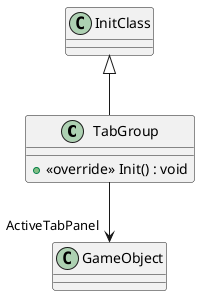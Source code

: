 @startuml
class TabGroup {
    + <<override>> Init() : void
}
InitClass <|-- TabGroup
TabGroup --> "ActiveTabPanel" GameObject
@enduml
